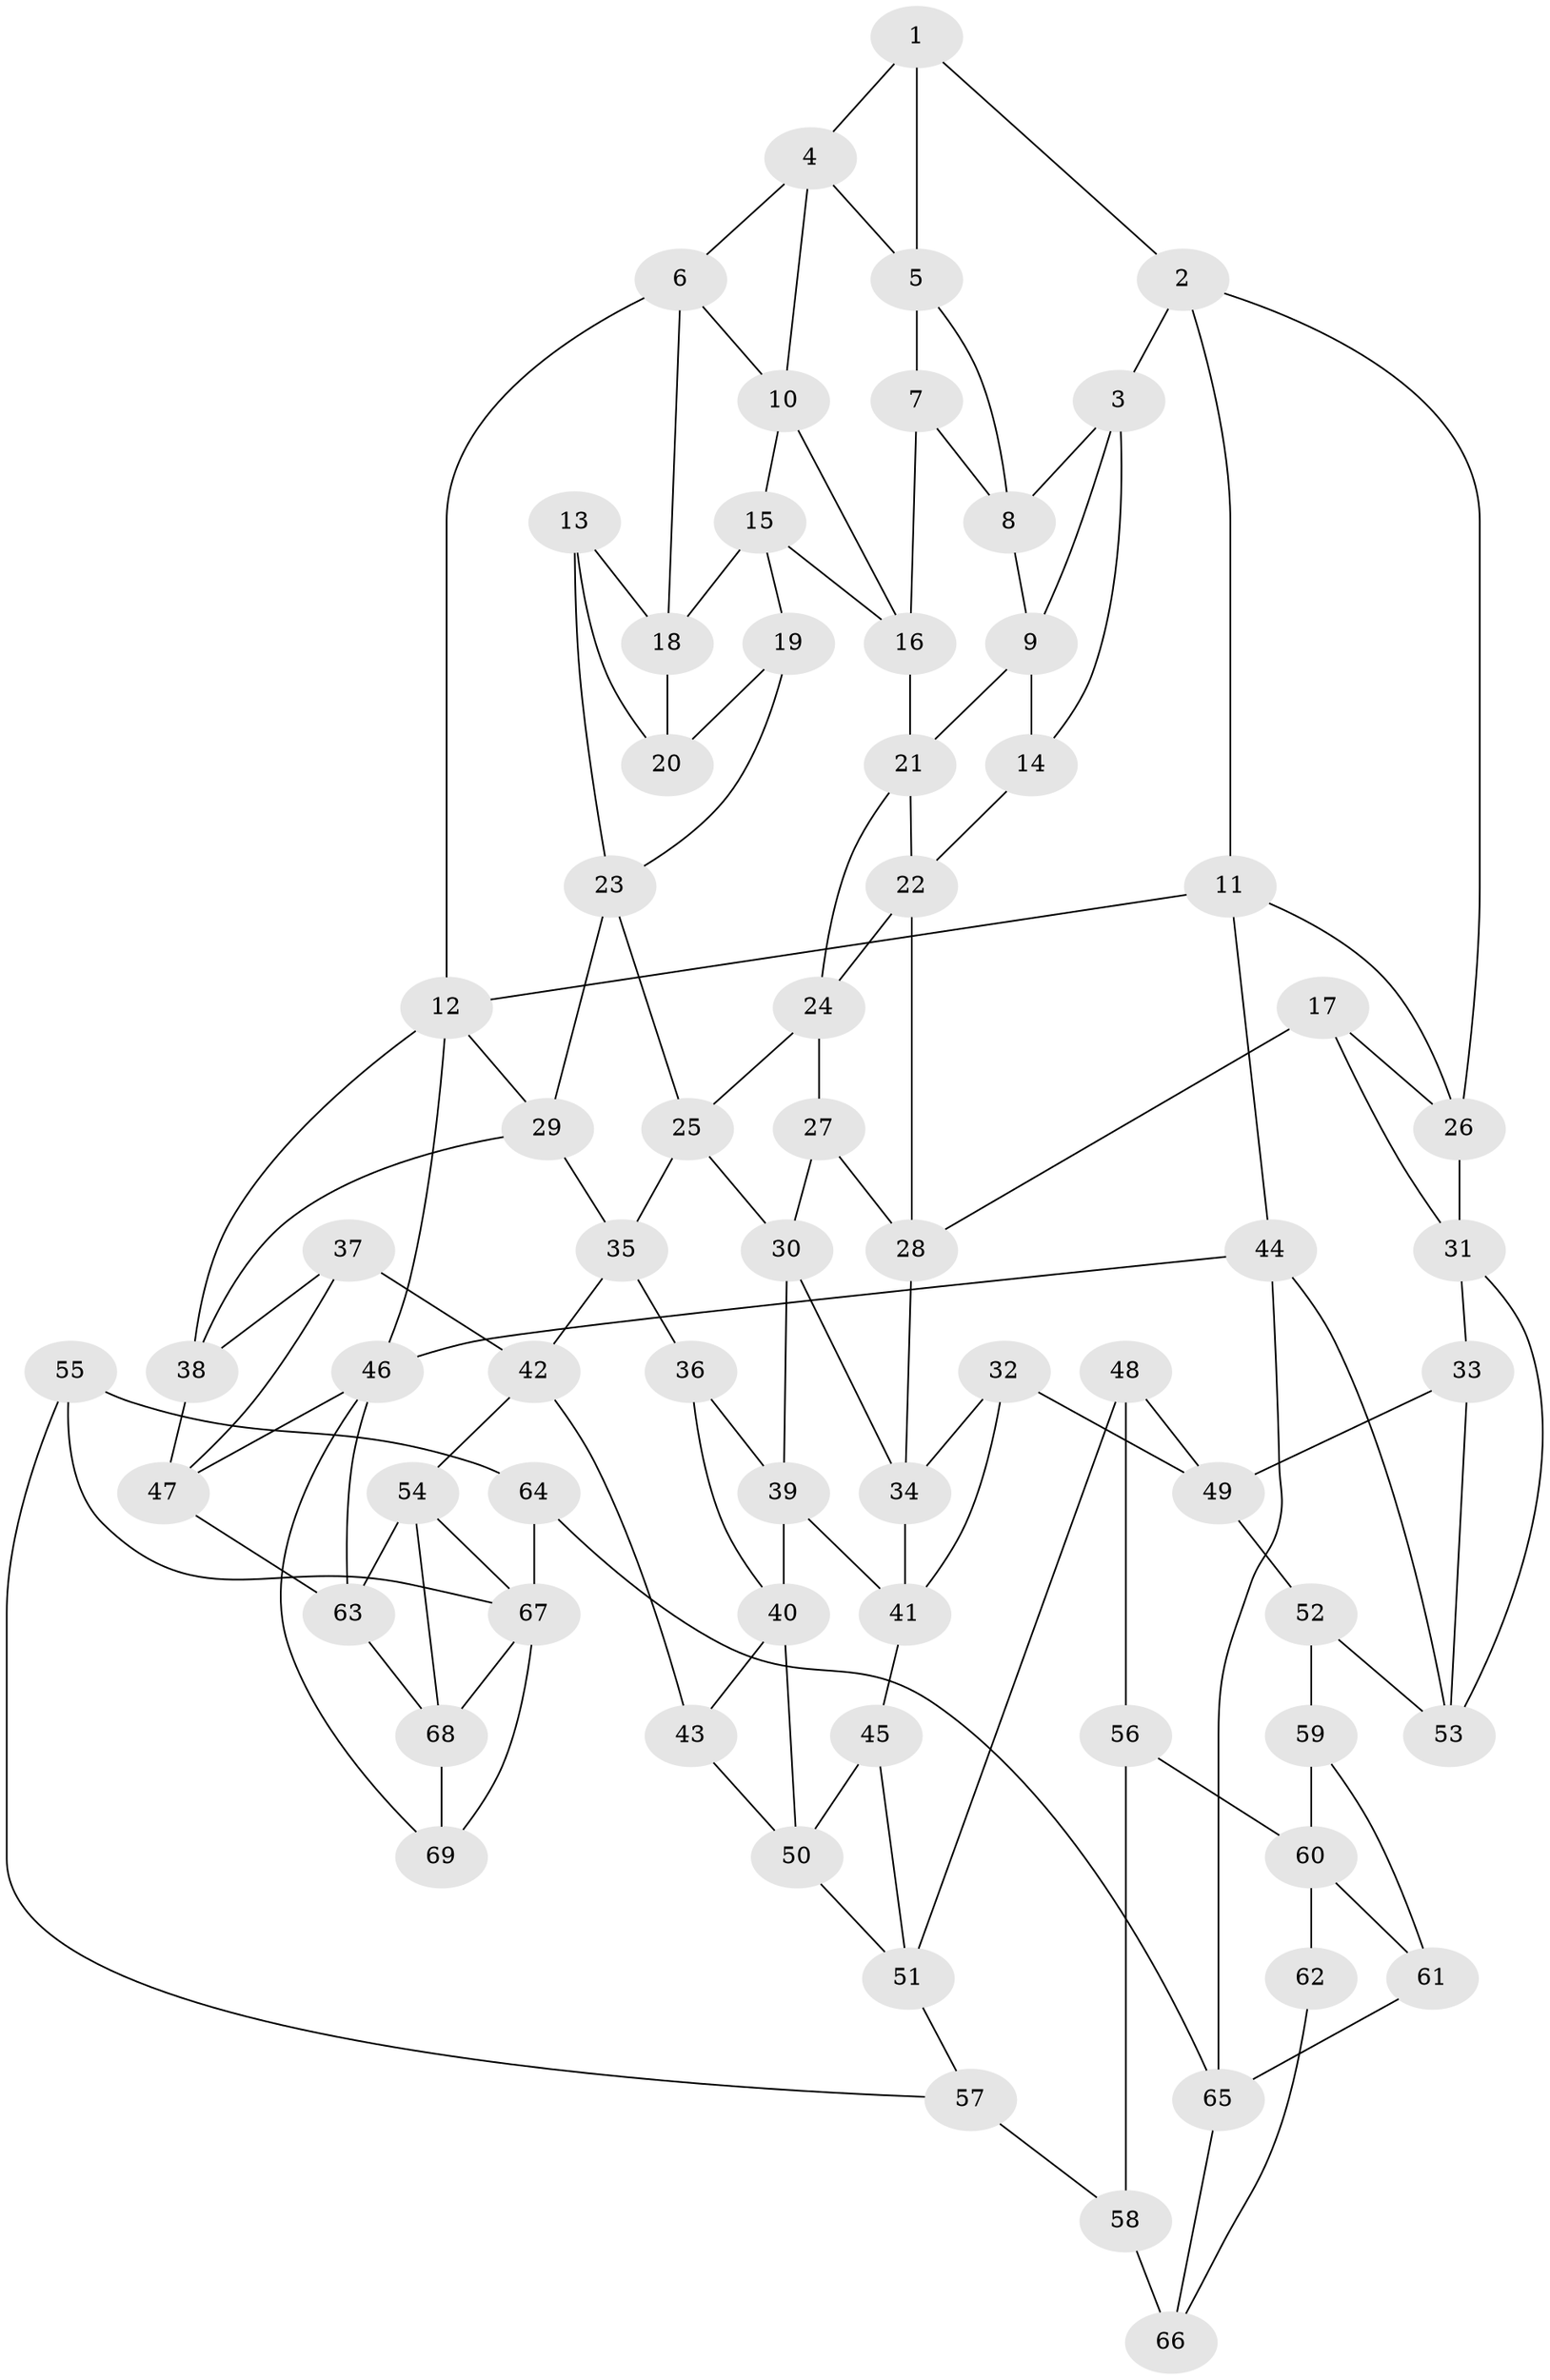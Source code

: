// original degree distribution, {3: 0.014492753623188406, 4: 0.2318840579710145, 5: 0.5362318840579711, 6: 0.21739130434782608}
// Generated by graph-tools (version 1.1) at 2025/03/03/09/25 03:03:15]
// undirected, 69 vertices, 126 edges
graph export_dot {
graph [start="1"]
  node [color=gray90,style=filled];
  1;
  2;
  3;
  4;
  5;
  6;
  7;
  8;
  9;
  10;
  11;
  12;
  13;
  14;
  15;
  16;
  17;
  18;
  19;
  20;
  21;
  22;
  23;
  24;
  25;
  26;
  27;
  28;
  29;
  30;
  31;
  32;
  33;
  34;
  35;
  36;
  37;
  38;
  39;
  40;
  41;
  42;
  43;
  44;
  45;
  46;
  47;
  48;
  49;
  50;
  51;
  52;
  53;
  54;
  55;
  56;
  57;
  58;
  59;
  60;
  61;
  62;
  63;
  64;
  65;
  66;
  67;
  68;
  69;
  1 -- 2 [weight=1.0];
  1 -- 4 [weight=1.0];
  1 -- 5 [weight=1.0];
  2 -- 3 [weight=1.0];
  2 -- 11 [weight=1.0];
  2 -- 26 [weight=1.0];
  3 -- 8 [weight=1.0];
  3 -- 9 [weight=1.0];
  3 -- 14 [weight=1.0];
  4 -- 5 [weight=1.0];
  4 -- 6 [weight=1.0];
  4 -- 10 [weight=1.0];
  5 -- 7 [weight=1.0];
  5 -- 8 [weight=1.0];
  6 -- 10 [weight=1.0];
  6 -- 12 [weight=1.0];
  6 -- 18 [weight=1.0];
  7 -- 8 [weight=1.0];
  7 -- 16 [weight=1.0];
  8 -- 9 [weight=1.0];
  9 -- 14 [weight=1.0];
  9 -- 21 [weight=1.0];
  10 -- 15 [weight=1.0];
  10 -- 16 [weight=1.0];
  11 -- 12 [weight=1.0];
  11 -- 26 [weight=1.0];
  11 -- 44 [weight=1.0];
  12 -- 29 [weight=1.0];
  12 -- 38 [weight=1.0];
  12 -- 46 [weight=1.0];
  13 -- 18 [weight=1.0];
  13 -- 20 [weight=1.0];
  13 -- 23 [weight=1.0];
  14 -- 22 [weight=1.0];
  15 -- 16 [weight=1.0];
  15 -- 18 [weight=1.0];
  15 -- 19 [weight=1.0];
  16 -- 21 [weight=1.0];
  17 -- 26 [weight=1.0];
  17 -- 28 [weight=1.0];
  17 -- 31 [weight=1.0];
  18 -- 20 [weight=2.0];
  19 -- 20 [weight=1.0];
  19 -- 23 [weight=1.0];
  21 -- 22 [weight=1.0];
  21 -- 24 [weight=1.0];
  22 -- 24 [weight=1.0];
  22 -- 28 [weight=1.0];
  23 -- 25 [weight=1.0];
  23 -- 29 [weight=1.0];
  24 -- 25 [weight=1.0];
  24 -- 27 [weight=1.0];
  25 -- 30 [weight=1.0];
  25 -- 35 [weight=1.0];
  26 -- 31 [weight=1.0];
  27 -- 28 [weight=1.0];
  27 -- 30 [weight=1.0];
  28 -- 34 [weight=1.0];
  29 -- 35 [weight=1.0];
  29 -- 38 [weight=1.0];
  30 -- 34 [weight=1.0];
  30 -- 39 [weight=1.0];
  31 -- 33 [weight=1.0];
  31 -- 53 [weight=1.0];
  32 -- 34 [weight=1.0];
  32 -- 41 [weight=1.0];
  32 -- 49 [weight=1.0];
  33 -- 49 [weight=1.0];
  33 -- 53 [weight=1.0];
  34 -- 41 [weight=1.0];
  35 -- 36 [weight=1.0];
  35 -- 42 [weight=1.0];
  36 -- 39 [weight=1.0];
  36 -- 40 [weight=1.0];
  37 -- 38 [weight=1.0];
  37 -- 42 [weight=1.0];
  37 -- 47 [weight=1.0];
  38 -- 47 [weight=1.0];
  39 -- 40 [weight=1.0];
  39 -- 41 [weight=1.0];
  40 -- 43 [weight=1.0];
  40 -- 50 [weight=1.0];
  41 -- 45 [weight=1.0];
  42 -- 43 [weight=1.0];
  42 -- 54 [weight=1.0];
  43 -- 50 [weight=1.0];
  44 -- 46 [weight=1.0];
  44 -- 53 [weight=1.0];
  44 -- 65 [weight=1.0];
  45 -- 50 [weight=1.0];
  45 -- 51 [weight=1.0];
  46 -- 47 [weight=1.0];
  46 -- 63 [weight=1.0];
  46 -- 69 [weight=1.0];
  47 -- 63 [weight=1.0];
  48 -- 49 [weight=1.0];
  48 -- 51 [weight=1.0];
  48 -- 56 [weight=1.0];
  49 -- 52 [weight=1.0];
  50 -- 51 [weight=1.0];
  51 -- 57 [weight=1.0];
  52 -- 53 [weight=1.0];
  52 -- 59 [weight=2.0];
  54 -- 63 [weight=1.0];
  54 -- 67 [weight=1.0];
  54 -- 68 [weight=1.0];
  55 -- 57 [weight=1.0];
  55 -- 64 [weight=1.0];
  55 -- 67 [weight=1.0];
  56 -- 58 [weight=2.0];
  56 -- 60 [weight=1.0];
  57 -- 58 [weight=2.0];
  58 -- 66 [weight=2.0];
  59 -- 60 [weight=1.0];
  59 -- 61 [weight=1.0];
  60 -- 61 [weight=1.0];
  60 -- 62 [weight=3.0];
  61 -- 65 [weight=1.0];
  62 -- 66 [weight=1.0];
  63 -- 68 [weight=1.0];
  64 -- 65 [weight=1.0];
  64 -- 67 [weight=2.0];
  65 -- 66 [weight=1.0];
  67 -- 68 [weight=1.0];
  67 -- 69 [weight=1.0];
  68 -- 69 [weight=1.0];
}
